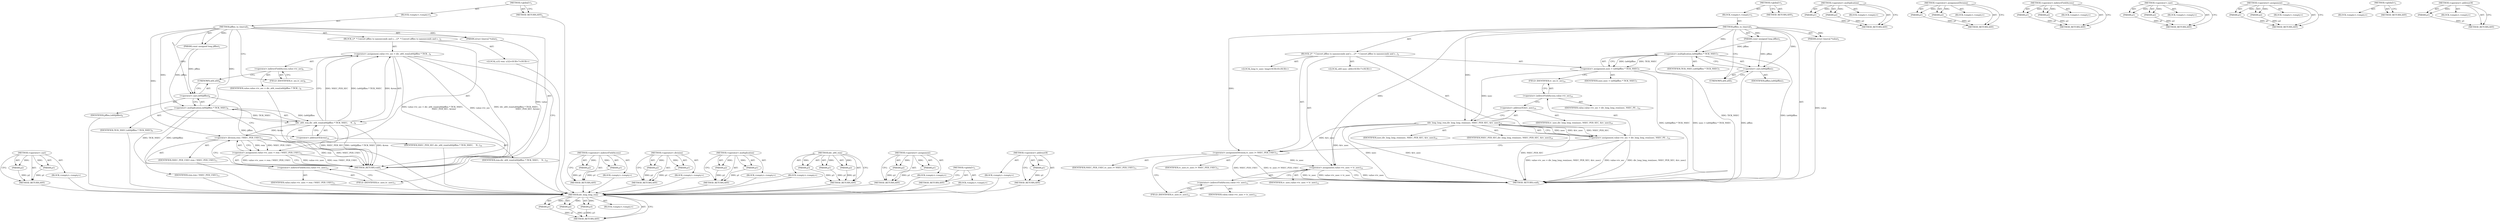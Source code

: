 digraph "&lt;operator&gt;.addressOf" {
vulnerable_81 [label=<(METHOD,div_long_long_rem)>];
vulnerable_82 [label=<(PARAM,p1)>];
vulnerable_83 [label=<(PARAM,p2)>];
vulnerable_84 [label=<(PARAM,p3)>];
vulnerable_85 [label=<(BLOCK,&lt;empty&gt;,&lt;empty&gt;)>];
vulnerable_86 [label=<(METHOD_RETURN,ANY)>];
vulnerable_6 [label=<(METHOD,&lt;global&gt;)<SUB>1</SUB>>];
vulnerable_7 [label=<(BLOCK,&lt;empty&gt;,&lt;empty&gt;)<SUB>1</SUB>>];
vulnerable_8 [label=<(METHOD,jiffies_to_timeval)<SUB>1</SUB>>];
vulnerable_9 [label=<(PARAM,const unsigned long jiffies)<SUB>1</SUB>>];
vulnerable_10 [label=<(PARAM,struct timeval *value)<SUB>1</SUB>>];
vulnerable_11 [label=<(BLOCK,{
	/*
 	 * Convert jiffies to nanoseconds and s...,{
	/*
 	 * Convert jiffies to nanoseconds and s...)<SUB>2</SUB>>];
vulnerable_12 [label="<(LOCAL,u64 nsec: u64)<SUB>7</SUB>>"];
vulnerable_13 [label=<(&lt;operator&gt;.assignment,nsec = (u64)jiffies * TICK_NSEC)<SUB>7</SUB>>];
vulnerable_14 [label=<(IDENTIFIER,nsec,nsec = (u64)jiffies * TICK_NSEC)<SUB>7</SUB>>];
vulnerable_15 [label=<(&lt;operator&gt;.multiplication,(u64)jiffies * TICK_NSEC)<SUB>7</SUB>>];
vulnerable_16 [label=<(&lt;operator&gt;.cast,(u64)jiffies)<SUB>7</SUB>>];
vulnerable_17 [label=<(UNKNOWN,u64,u64)<SUB>7</SUB>>];
vulnerable_18 [label=<(IDENTIFIER,jiffies,(u64)jiffies)<SUB>7</SUB>>];
vulnerable_19 [label=<(IDENTIFIER,TICK_NSEC,(u64)jiffies * TICK_NSEC)<SUB>7</SUB>>];
vulnerable_20 [label="<(LOCAL,long tv_usec: long)<SUB>8</SUB>>"];
vulnerable_21 [label=<(&lt;operator&gt;.assignment,value-&gt;tv_sec = div_long_long_rem(nsec, NSEC_PE...)<SUB>10</SUB>>];
vulnerable_22 [label=<(&lt;operator&gt;.indirectFieldAccess,value-&gt;tv_sec)<SUB>10</SUB>>];
vulnerable_23 [label=<(IDENTIFIER,value,value-&gt;tv_sec = div_long_long_rem(nsec, NSEC_PE...)<SUB>10</SUB>>];
vulnerable_24 [label=<(FIELD_IDENTIFIER,tv_sec,tv_sec)<SUB>10</SUB>>];
vulnerable_25 [label=<(div_long_long_rem,div_long_long_rem(nsec, NSEC_PER_SEC, &amp;tv_usec))<SUB>10</SUB>>];
vulnerable_26 [label=<(IDENTIFIER,nsec,div_long_long_rem(nsec, NSEC_PER_SEC, &amp;tv_usec))<SUB>10</SUB>>];
vulnerable_27 [label=<(IDENTIFIER,NSEC_PER_SEC,div_long_long_rem(nsec, NSEC_PER_SEC, &amp;tv_usec))<SUB>10</SUB>>];
vulnerable_28 [label=<(&lt;operator&gt;.addressOf,&amp;tv_usec)<SUB>10</SUB>>];
vulnerable_29 [label=<(IDENTIFIER,tv_usec,div_long_long_rem(nsec, NSEC_PER_SEC, &amp;tv_usec))<SUB>10</SUB>>];
vulnerable_30 [label=<(&lt;operator&gt;.assignmentDivision,tv_usec /= NSEC_PER_USEC)<SUB>11</SUB>>];
vulnerable_31 [label=<(IDENTIFIER,tv_usec,tv_usec /= NSEC_PER_USEC)<SUB>11</SUB>>];
vulnerable_32 [label=<(IDENTIFIER,NSEC_PER_USEC,tv_usec /= NSEC_PER_USEC)<SUB>11</SUB>>];
vulnerable_33 [label=<(&lt;operator&gt;.assignment,value-&gt;tv_usec = tv_usec)<SUB>12</SUB>>];
vulnerable_34 [label=<(&lt;operator&gt;.indirectFieldAccess,value-&gt;tv_usec)<SUB>12</SUB>>];
vulnerable_35 [label=<(IDENTIFIER,value,value-&gt;tv_usec = tv_usec)<SUB>12</SUB>>];
vulnerable_36 [label=<(FIELD_IDENTIFIER,tv_usec,tv_usec)<SUB>12</SUB>>];
vulnerable_37 [label=<(IDENTIFIER,tv_usec,value-&gt;tv_usec = tv_usec)<SUB>12</SUB>>];
vulnerable_38 [label=<(METHOD_RETURN,void)<SUB>1</SUB>>];
vulnerable_40 [label=<(METHOD_RETURN,ANY)<SUB>1</SUB>>];
vulnerable_66 [label=<(METHOD,&lt;operator&gt;.multiplication)>];
vulnerable_67 [label=<(PARAM,p1)>];
vulnerable_68 [label=<(PARAM,p2)>];
vulnerable_69 [label=<(BLOCK,&lt;empty&gt;,&lt;empty&gt;)>];
vulnerable_70 [label=<(METHOD_RETURN,ANY)>];
vulnerable_91 [label=<(METHOD,&lt;operator&gt;.assignmentDivision)>];
vulnerable_92 [label=<(PARAM,p1)>];
vulnerable_93 [label=<(PARAM,p2)>];
vulnerable_94 [label=<(BLOCK,&lt;empty&gt;,&lt;empty&gt;)>];
vulnerable_95 [label=<(METHOD_RETURN,ANY)>];
vulnerable_76 [label=<(METHOD,&lt;operator&gt;.indirectFieldAccess)>];
vulnerable_77 [label=<(PARAM,p1)>];
vulnerable_78 [label=<(PARAM,p2)>];
vulnerable_79 [label=<(BLOCK,&lt;empty&gt;,&lt;empty&gt;)>];
vulnerable_80 [label=<(METHOD_RETURN,ANY)>];
vulnerable_71 [label=<(METHOD,&lt;operator&gt;.cast)>];
vulnerable_72 [label=<(PARAM,p1)>];
vulnerable_73 [label=<(PARAM,p2)>];
vulnerable_74 [label=<(BLOCK,&lt;empty&gt;,&lt;empty&gt;)>];
vulnerable_75 [label=<(METHOD_RETURN,ANY)>];
vulnerable_61 [label=<(METHOD,&lt;operator&gt;.assignment)>];
vulnerable_62 [label=<(PARAM,p1)>];
vulnerable_63 [label=<(PARAM,p2)>];
vulnerable_64 [label=<(BLOCK,&lt;empty&gt;,&lt;empty&gt;)>];
vulnerable_65 [label=<(METHOD_RETURN,ANY)>];
vulnerable_55 [label=<(METHOD,&lt;global&gt;)<SUB>1</SUB>>];
vulnerable_56 [label=<(BLOCK,&lt;empty&gt;,&lt;empty&gt;)>];
vulnerable_57 [label=<(METHOD_RETURN,ANY)>];
vulnerable_87 [label=<(METHOD,&lt;operator&gt;.addressOf)>];
vulnerable_88 [label=<(PARAM,p1)>];
vulnerable_89 [label=<(BLOCK,&lt;empty&gt;,&lt;empty&gt;)>];
vulnerable_90 [label=<(METHOD_RETURN,ANY)>];
fixed_75 [label=<(METHOD,&lt;operator&gt;.cast)>];
fixed_76 [label=<(PARAM,p1)>];
fixed_77 [label=<(PARAM,p2)>];
fixed_78 [label=<(BLOCK,&lt;empty&gt;,&lt;empty&gt;)>];
fixed_79 [label=<(METHOD_RETURN,ANY)>];
fixed_6 [label=<(METHOD,&lt;global&gt;)<SUB>1</SUB>>];
fixed_7 [label=<(BLOCK,&lt;empty&gt;,&lt;empty&gt;)<SUB>1</SUB>>];
fixed_8 [label=<(METHOD,jiffies_to_timeval)<SUB>1</SUB>>];
fixed_9 [label=<(PARAM,const unsigned long jiffies)<SUB>1</SUB>>];
fixed_10 [label=<(PARAM,struct timeval *value)<SUB>1</SUB>>];
fixed_11 [label=<(BLOCK,{
	/*
 	 * Convert jiffies to nanoseconds and s...,{
	/*
 	 * Convert jiffies to nanoseconds and s...)<SUB>2</SUB>>];
fixed_12 [label="<(LOCAL,u32 rem: u32)<SUB>7</SUB>>"];
fixed_13 [label=<(&lt;operator&gt;.assignment,value-&gt;tv_sec = div_u64_rem((u64)jiffies * TICK...)<SUB>9</SUB>>];
fixed_14 [label=<(&lt;operator&gt;.indirectFieldAccess,value-&gt;tv_sec)<SUB>9</SUB>>];
fixed_15 [label=<(IDENTIFIER,value,value-&gt;tv_sec = div_u64_rem((u64)jiffies * TICK...)<SUB>9</SUB>>];
fixed_16 [label=<(FIELD_IDENTIFIER,tv_sec,tv_sec)<SUB>9</SUB>>];
fixed_17 [label=<(div_u64_rem,div_u64_rem((u64)jiffies * TICK_NSEC,
				    N...)<SUB>9</SUB>>];
fixed_18 [label=<(&lt;operator&gt;.multiplication,(u64)jiffies * TICK_NSEC)<SUB>9</SUB>>];
fixed_19 [label=<(&lt;operator&gt;.cast,(u64)jiffies)<SUB>9</SUB>>];
fixed_20 [label=<(UNKNOWN,u64,u64)<SUB>9</SUB>>];
fixed_21 [label=<(IDENTIFIER,jiffies,(u64)jiffies)<SUB>9</SUB>>];
fixed_22 [label=<(IDENTIFIER,TICK_NSEC,(u64)jiffies * TICK_NSEC)<SUB>9</SUB>>];
fixed_23 [label=<(IDENTIFIER,NSEC_PER_SEC,div_u64_rem((u64)jiffies * TICK_NSEC,
				    N...)<SUB>10</SUB>>];
fixed_24 [label=<(&lt;operator&gt;.addressOf,&amp;rem)<SUB>10</SUB>>];
fixed_25 [label=<(IDENTIFIER,rem,div_u64_rem((u64)jiffies * TICK_NSEC,
				    N...)<SUB>10</SUB>>];
fixed_26 [label=<(&lt;operator&gt;.assignment,value-&gt;tv_usec = rem / NSEC_PER_USEC)<SUB>11</SUB>>];
fixed_27 [label=<(&lt;operator&gt;.indirectFieldAccess,value-&gt;tv_usec)<SUB>11</SUB>>];
fixed_28 [label=<(IDENTIFIER,value,value-&gt;tv_usec = rem / NSEC_PER_USEC)<SUB>11</SUB>>];
fixed_29 [label=<(FIELD_IDENTIFIER,tv_usec,tv_usec)<SUB>11</SUB>>];
fixed_30 [label=<(&lt;operator&gt;.division,rem / NSEC_PER_USEC)<SUB>11</SUB>>];
fixed_31 [label=<(IDENTIFIER,rem,rem / NSEC_PER_USEC)<SUB>11</SUB>>];
fixed_32 [label=<(IDENTIFIER,NSEC_PER_USEC,rem / NSEC_PER_USEC)<SUB>11</SUB>>];
fixed_33 [label=<(METHOD_RETURN,void)<SUB>1</SUB>>];
fixed_35 [label=<(METHOD_RETURN,ANY)<SUB>1</SUB>>];
fixed_59 [label=<(METHOD,&lt;operator&gt;.indirectFieldAccess)>];
fixed_60 [label=<(PARAM,p1)>];
fixed_61 [label=<(PARAM,p2)>];
fixed_62 [label=<(BLOCK,&lt;empty&gt;,&lt;empty&gt;)>];
fixed_63 [label=<(METHOD_RETURN,ANY)>];
fixed_84 [label=<(METHOD,&lt;operator&gt;.division)>];
fixed_85 [label=<(PARAM,p1)>];
fixed_86 [label=<(PARAM,p2)>];
fixed_87 [label=<(BLOCK,&lt;empty&gt;,&lt;empty&gt;)>];
fixed_88 [label=<(METHOD_RETURN,ANY)>];
fixed_70 [label=<(METHOD,&lt;operator&gt;.multiplication)>];
fixed_71 [label=<(PARAM,p1)>];
fixed_72 [label=<(PARAM,p2)>];
fixed_73 [label=<(BLOCK,&lt;empty&gt;,&lt;empty&gt;)>];
fixed_74 [label=<(METHOD_RETURN,ANY)>];
fixed_64 [label=<(METHOD,div_u64_rem)>];
fixed_65 [label=<(PARAM,p1)>];
fixed_66 [label=<(PARAM,p2)>];
fixed_67 [label=<(PARAM,p3)>];
fixed_68 [label=<(BLOCK,&lt;empty&gt;,&lt;empty&gt;)>];
fixed_69 [label=<(METHOD_RETURN,ANY)>];
fixed_54 [label=<(METHOD,&lt;operator&gt;.assignment)>];
fixed_55 [label=<(PARAM,p1)>];
fixed_56 [label=<(PARAM,p2)>];
fixed_57 [label=<(BLOCK,&lt;empty&gt;,&lt;empty&gt;)>];
fixed_58 [label=<(METHOD_RETURN,ANY)>];
fixed_48 [label=<(METHOD,&lt;global&gt;)<SUB>1</SUB>>];
fixed_49 [label=<(BLOCK,&lt;empty&gt;,&lt;empty&gt;)>];
fixed_50 [label=<(METHOD_RETURN,ANY)>];
fixed_80 [label=<(METHOD,&lt;operator&gt;.addressOf)>];
fixed_81 [label=<(PARAM,p1)>];
fixed_82 [label=<(BLOCK,&lt;empty&gt;,&lt;empty&gt;)>];
fixed_83 [label=<(METHOD_RETURN,ANY)>];
vulnerable_81 -> vulnerable_82  [key=0, label="AST: "];
vulnerable_81 -> vulnerable_82  [key=1, label="DDG: "];
vulnerable_81 -> vulnerable_85  [key=0, label="AST: "];
vulnerable_81 -> vulnerable_83  [key=0, label="AST: "];
vulnerable_81 -> vulnerable_83  [key=1, label="DDG: "];
vulnerable_81 -> vulnerable_86  [key=0, label="AST: "];
vulnerable_81 -> vulnerable_86  [key=1, label="CFG: "];
vulnerable_81 -> vulnerable_84  [key=0, label="AST: "];
vulnerable_81 -> vulnerable_84  [key=1, label="DDG: "];
vulnerable_82 -> vulnerable_86  [key=0, label="DDG: p1"];
vulnerable_83 -> vulnerable_86  [key=0, label="DDG: p2"];
vulnerable_84 -> vulnerable_86  [key=0, label="DDG: p3"];
vulnerable_6 -> vulnerable_7  [key=0, label="AST: "];
vulnerable_6 -> vulnerable_40  [key=0, label="AST: "];
vulnerable_6 -> vulnerable_40  [key=1, label="CFG: "];
vulnerable_7 -> vulnerable_8  [key=0, label="AST: "];
vulnerable_8 -> vulnerable_9  [key=0, label="AST: "];
vulnerable_8 -> vulnerable_9  [key=1, label="DDG: "];
vulnerable_8 -> vulnerable_10  [key=0, label="AST: "];
vulnerable_8 -> vulnerable_10  [key=1, label="DDG: "];
vulnerable_8 -> vulnerable_11  [key=0, label="AST: "];
vulnerable_8 -> vulnerable_38  [key=0, label="AST: "];
vulnerable_8 -> vulnerable_17  [key=0, label="CFG: "];
vulnerable_8 -> vulnerable_30  [key=0, label="DDG: "];
vulnerable_8 -> vulnerable_33  [key=0, label="DDG: "];
vulnerable_8 -> vulnerable_15  [key=0, label="DDG: "];
vulnerable_8 -> vulnerable_25  [key=0, label="DDG: "];
vulnerable_8 -> vulnerable_16  [key=0, label="DDG: "];
vulnerable_9 -> vulnerable_15  [key=0, label="DDG: jiffies"];
vulnerable_9 -> vulnerable_16  [key=0, label="DDG: jiffies"];
vulnerable_10 -> vulnerable_38  [key=0, label="DDG: value"];
vulnerable_11 -> vulnerable_12  [key=0, label="AST: "];
vulnerable_11 -> vulnerable_13  [key=0, label="AST: "];
vulnerable_11 -> vulnerable_20  [key=0, label="AST: "];
vulnerable_11 -> vulnerable_21  [key=0, label="AST: "];
vulnerable_11 -> vulnerable_30  [key=0, label="AST: "];
vulnerable_11 -> vulnerable_33  [key=0, label="AST: "];
vulnerable_13 -> vulnerable_14  [key=0, label="AST: "];
vulnerable_13 -> vulnerable_15  [key=0, label="AST: "];
vulnerable_13 -> vulnerable_24  [key=0, label="CFG: "];
vulnerable_13 -> vulnerable_38  [key=0, label="DDG: (u64)jiffies * TICK_NSEC"];
vulnerable_13 -> vulnerable_38  [key=1, label="DDG: nsec = (u64)jiffies * TICK_NSEC"];
vulnerable_13 -> vulnerable_25  [key=0, label="DDG: nsec"];
vulnerable_15 -> vulnerable_16  [key=0, label="AST: "];
vulnerable_15 -> vulnerable_19  [key=0, label="AST: "];
vulnerable_15 -> vulnerable_13  [key=0, label="CFG: "];
vulnerable_15 -> vulnerable_13  [key=1, label="DDG: (u64)jiffies"];
vulnerable_15 -> vulnerable_13  [key=2, label="DDG: TICK_NSEC"];
vulnerable_15 -> vulnerable_38  [key=0, label="DDG: (u64)jiffies"];
vulnerable_15 -> vulnerable_38  [key=1, label="DDG: TICK_NSEC"];
vulnerable_16 -> vulnerable_17  [key=0, label="AST: "];
vulnerable_16 -> vulnerable_18  [key=0, label="AST: "];
vulnerable_16 -> vulnerable_15  [key=0, label="CFG: "];
vulnerable_16 -> vulnerable_38  [key=0, label="DDG: jiffies"];
vulnerable_17 -> vulnerable_16  [key=0, label="CFG: "];
vulnerable_21 -> vulnerable_22  [key=0, label="AST: "];
vulnerable_21 -> vulnerable_25  [key=0, label="AST: "];
vulnerable_21 -> vulnerable_30  [key=0, label="CFG: "];
vulnerable_21 -> vulnerable_38  [key=0, label="DDG: value-&gt;tv_sec"];
vulnerable_21 -> vulnerable_38  [key=1, label="DDG: div_long_long_rem(nsec, NSEC_PER_SEC, &amp;tv_usec)"];
vulnerable_21 -> vulnerable_38  [key=2, label="DDG: value-&gt;tv_sec = div_long_long_rem(nsec, NSEC_PER_SEC, &amp;tv_usec)"];
vulnerable_22 -> vulnerable_23  [key=0, label="AST: "];
vulnerable_22 -> vulnerable_24  [key=0, label="AST: "];
vulnerable_22 -> vulnerable_28  [key=0, label="CFG: "];
vulnerable_24 -> vulnerable_22  [key=0, label="CFG: "];
vulnerable_25 -> vulnerable_26  [key=0, label="AST: "];
vulnerable_25 -> vulnerable_27  [key=0, label="AST: "];
vulnerable_25 -> vulnerable_28  [key=0, label="AST: "];
vulnerable_25 -> vulnerable_21  [key=0, label="CFG: "];
vulnerable_25 -> vulnerable_21  [key=1, label="DDG: nsec"];
vulnerable_25 -> vulnerable_21  [key=2, label="DDG: NSEC_PER_SEC"];
vulnerable_25 -> vulnerable_21  [key=3, label="DDG: &amp;tv_usec"];
vulnerable_25 -> vulnerable_38  [key=0, label="DDG: nsec"];
vulnerable_25 -> vulnerable_38  [key=1, label="DDG: &amp;tv_usec"];
vulnerable_25 -> vulnerable_38  [key=2, label="DDG: NSEC_PER_SEC"];
vulnerable_25 -> vulnerable_33  [key=0, label="DDG: &amp;tv_usec"];
vulnerable_25 -> vulnerable_30  [key=0, label="DDG: &amp;tv_usec"];
vulnerable_28 -> vulnerable_29  [key=0, label="AST: "];
vulnerable_28 -> vulnerable_25  [key=0, label="CFG: "];
vulnerable_30 -> vulnerable_31  [key=0, label="AST: "];
vulnerable_30 -> vulnerable_32  [key=0, label="AST: "];
vulnerable_30 -> vulnerable_36  [key=0, label="CFG: "];
vulnerable_30 -> vulnerable_38  [key=0, label="DDG: tv_usec /= NSEC_PER_USEC"];
vulnerable_30 -> vulnerable_38  [key=1, label="DDG: NSEC_PER_USEC"];
vulnerable_30 -> vulnerable_33  [key=0, label="DDG: tv_usec"];
vulnerable_33 -> vulnerable_34  [key=0, label="AST: "];
vulnerable_33 -> vulnerable_37  [key=0, label="AST: "];
vulnerable_33 -> vulnerable_38  [key=0, label="CFG: "];
vulnerable_33 -> vulnerable_38  [key=1, label="DDG: value-&gt;tv_usec"];
vulnerable_33 -> vulnerable_38  [key=2, label="DDG: tv_usec"];
vulnerable_33 -> vulnerable_38  [key=3, label="DDG: value-&gt;tv_usec = tv_usec"];
vulnerable_34 -> vulnerable_35  [key=0, label="AST: "];
vulnerable_34 -> vulnerable_36  [key=0, label="AST: "];
vulnerable_34 -> vulnerable_33  [key=0, label="CFG: "];
vulnerable_36 -> vulnerable_34  [key=0, label="CFG: "];
vulnerable_66 -> vulnerable_67  [key=0, label="AST: "];
vulnerable_66 -> vulnerable_67  [key=1, label="DDG: "];
vulnerable_66 -> vulnerable_69  [key=0, label="AST: "];
vulnerable_66 -> vulnerable_68  [key=0, label="AST: "];
vulnerable_66 -> vulnerable_68  [key=1, label="DDG: "];
vulnerable_66 -> vulnerable_70  [key=0, label="AST: "];
vulnerable_66 -> vulnerable_70  [key=1, label="CFG: "];
vulnerable_67 -> vulnerable_70  [key=0, label="DDG: p1"];
vulnerable_68 -> vulnerable_70  [key=0, label="DDG: p2"];
vulnerable_91 -> vulnerable_92  [key=0, label="AST: "];
vulnerable_91 -> vulnerable_92  [key=1, label="DDG: "];
vulnerable_91 -> vulnerable_94  [key=0, label="AST: "];
vulnerable_91 -> vulnerable_93  [key=0, label="AST: "];
vulnerable_91 -> vulnerable_93  [key=1, label="DDG: "];
vulnerable_91 -> vulnerable_95  [key=0, label="AST: "];
vulnerable_91 -> vulnerable_95  [key=1, label="CFG: "];
vulnerable_92 -> vulnerable_95  [key=0, label="DDG: p1"];
vulnerable_93 -> vulnerable_95  [key=0, label="DDG: p2"];
vulnerable_76 -> vulnerable_77  [key=0, label="AST: "];
vulnerable_76 -> vulnerable_77  [key=1, label="DDG: "];
vulnerable_76 -> vulnerable_79  [key=0, label="AST: "];
vulnerable_76 -> vulnerable_78  [key=0, label="AST: "];
vulnerable_76 -> vulnerable_78  [key=1, label="DDG: "];
vulnerable_76 -> vulnerable_80  [key=0, label="AST: "];
vulnerable_76 -> vulnerable_80  [key=1, label="CFG: "];
vulnerable_77 -> vulnerable_80  [key=0, label="DDG: p1"];
vulnerable_78 -> vulnerable_80  [key=0, label="DDG: p2"];
vulnerable_71 -> vulnerable_72  [key=0, label="AST: "];
vulnerable_71 -> vulnerable_72  [key=1, label="DDG: "];
vulnerable_71 -> vulnerable_74  [key=0, label="AST: "];
vulnerable_71 -> vulnerable_73  [key=0, label="AST: "];
vulnerable_71 -> vulnerable_73  [key=1, label="DDG: "];
vulnerable_71 -> vulnerable_75  [key=0, label="AST: "];
vulnerable_71 -> vulnerable_75  [key=1, label="CFG: "];
vulnerable_72 -> vulnerable_75  [key=0, label="DDG: p1"];
vulnerable_73 -> vulnerable_75  [key=0, label="DDG: p2"];
vulnerable_61 -> vulnerable_62  [key=0, label="AST: "];
vulnerable_61 -> vulnerable_62  [key=1, label="DDG: "];
vulnerable_61 -> vulnerable_64  [key=0, label="AST: "];
vulnerable_61 -> vulnerable_63  [key=0, label="AST: "];
vulnerable_61 -> vulnerable_63  [key=1, label="DDG: "];
vulnerable_61 -> vulnerable_65  [key=0, label="AST: "];
vulnerable_61 -> vulnerable_65  [key=1, label="CFG: "];
vulnerable_62 -> vulnerable_65  [key=0, label="DDG: p1"];
vulnerable_63 -> vulnerable_65  [key=0, label="DDG: p2"];
vulnerable_55 -> vulnerable_56  [key=0, label="AST: "];
vulnerable_55 -> vulnerable_57  [key=0, label="AST: "];
vulnerable_55 -> vulnerable_57  [key=1, label="CFG: "];
vulnerable_87 -> vulnerable_88  [key=0, label="AST: "];
vulnerable_87 -> vulnerable_88  [key=1, label="DDG: "];
vulnerable_87 -> vulnerable_89  [key=0, label="AST: "];
vulnerable_87 -> vulnerable_90  [key=0, label="AST: "];
vulnerable_87 -> vulnerable_90  [key=1, label="CFG: "];
vulnerable_88 -> vulnerable_90  [key=0, label="DDG: p1"];
fixed_75 -> fixed_76  [key=0, label="AST: "];
fixed_75 -> fixed_76  [key=1, label="DDG: "];
fixed_75 -> fixed_78  [key=0, label="AST: "];
fixed_75 -> fixed_77  [key=0, label="AST: "];
fixed_75 -> fixed_77  [key=1, label="DDG: "];
fixed_75 -> fixed_79  [key=0, label="AST: "];
fixed_75 -> fixed_79  [key=1, label="CFG: "];
fixed_76 -> fixed_79  [key=0, label="DDG: p1"];
fixed_77 -> fixed_79  [key=0, label="DDG: p2"];
fixed_78 -> vulnerable_81  [key=0];
fixed_79 -> vulnerable_81  [key=0];
fixed_6 -> fixed_7  [key=0, label="AST: "];
fixed_6 -> fixed_35  [key=0, label="AST: "];
fixed_6 -> fixed_35  [key=1, label="CFG: "];
fixed_7 -> fixed_8  [key=0, label="AST: "];
fixed_8 -> fixed_9  [key=0, label="AST: "];
fixed_8 -> fixed_9  [key=1, label="DDG: "];
fixed_8 -> fixed_10  [key=0, label="AST: "];
fixed_8 -> fixed_10  [key=1, label="DDG: "];
fixed_8 -> fixed_11  [key=0, label="AST: "];
fixed_8 -> fixed_33  [key=0, label="AST: "];
fixed_8 -> fixed_16  [key=0, label="CFG: "];
fixed_8 -> fixed_17  [key=0, label="DDG: "];
fixed_8 -> fixed_30  [key=0, label="DDG: "];
fixed_8 -> fixed_18  [key=0, label="DDG: "];
fixed_8 -> fixed_19  [key=0, label="DDG: "];
fixed_9 -> fixed_18  [key=0, label="DDG: jiffies"];
fixed_9 -> fixed_19  [key=0, label="DDG: jiffies"];
fixed_10 -> fixed_33  [key=0, label="DDG: value"];
fixed_11 -> fixed_12  [key=0, label="AST: "];
fixed_11 -> fixed_13  [key=0, label="AST: "];
fixed_11 -> fixed_26  [key=0, label="AST: "];
fixed_12 -> vulnerable_81  [key=0];
fixed_13 -> fixed_14  [key=0, label="AST: "];
fixed_13 -> fixed_17  [key=0, label="AST: "];
fixed_13 -> fixed_29  [key=0, label="CFG: "];
fixed_13 -> fixed_33  [key=0, label="DDG: value-&gt;tv_sec"];
fixed_13 -> fixed_33  [key=1, label="DDG: div_u64_rem((u64)jiffies * TICK_NSEC,
				    NSEC_PER_SEC, &amp;rem)"];
fixed_13 -> fixed_33  [key=2, label="DDG: value-&gt;tv_sec = div_u64_rem((u64)jiffies * TICK_NSEC,
				    NSEC_PER_SEC, &amp;rem)"];
fixed_14 -> fixed_15  [key=0, label="AST: "];
fixed_14 -> fixed_16  [key=0, label="AST: "];
fixed_14 -> fixed_20  [key=0, label="CFG: "];
fixed_15 -> vulnerable_81  [key=0];
fixed_16 -> fixed_14  [key=0, label="CFG: "];
fixed_17 -> fixed_18  [key=0, label="AST: "];
fixed_17 -> fixed_23  [key=0, label="AST: "];
fixed_17 -> fixed_24  [key=0, label="AST: "];
fixed_17 -> fixed_13  [key=0, label="CFG: "];
fixed_17 -> fixed_13  [key=1, label="DDG: (u64)jiffies * TICK_NSEC"];
fixed_17 -> fixed_13  [key=2, label="DDG: NSEC_PER_SEC"];
fixed_17 -> fixed_13  [key=3, label="DDG: &amp;rem"];
fixed_17 -> fixed_33  [key=0, label="DDG: (u64)jiffies * TICK_NSEC"];
fixed_17 -> fixed_33  [key=1, label="DDG: &amp;rem"];
fixed_17 -> fixed_33  [key=2, label="DDG: NSEC_PER_SEC"];
fixed_17 -> fixed_30  [key=0, label="DDG: &amp;rem"];
fixed_18 -> fixed_19  [key=0, label="AST: "];
fixed_18 -> fixed_22  [key=0, label="AST: "];
fixed_18 -> fixed_24  [key=0, label="CFG: "];
fixed_18 -> fixed_33  [key=0, label="DDG: (u64)jiffies"];
fixed_18 -> fixed_33  [key=1, label="DDG: TICK_NSEC"];
fixed_18 -> fixed_17  [key=0, label="DDG: (u64)jiffies"];
fixed_18 -> fixed_17  [key=1, label="DDG: TICK_NSEC"];
fixed_19 -> fixed_20  [key=0, label="AST: "];
fixed_19 -> fixed_21  [key=0, label="AST: "];
fixed_19 -> fixed_18  [key=0, label="CFG: "];
fixed_19 -> fixed_33  [key=0, label="DDG: jiffies"];
fixed_20 -> fixed_19  [key=0, label="CFG: "];
fixed_21 -> vulnerable_81  [key=0];
fixed_22 -> vulnerable_81  [key=0];
fixed_23 -> vulnerable_81  [key=0];
fixed_24 -> fixed_25  [key=0, label="AST: "];
fixed_24 -> fixed_17  [key=0, label="CFG: "];
fixed_25 -> vulnerable_81  [key=0];
fixed_26 -> fixed_27  [key=0, label="AST: "];
fixed_26 -> fixed_30  [key=0, label="AST: "];
fixed_26 -> fixed_33  [key=0, label="CFG: "];
fixed_26 -> fixed_33  [key=1, label="DDG: value-&gt;tv_usec"];
fixed_26 -> fixed_33  [key=2, label="DDG: rem / NSEC_PER_USEC"];
fixed_26 -> fixed_33  [key=3, label="DDG: value-&gt;tv_usec = rem / NSEC_PER_USEC"];
fixed_27 -> fixed_28  [key=0, label="AST: "];
fixed_27 -> fixed_29  [key=0, label="AST: "];
fixed_27 -> fixed_30  [key=0, label="CFG: "];
fixed_28 -> vulnerable_81  [key=0];
fixed_29 -> fixed_27  [key=0, label="CFG: "];
fixed_30 -> fixed_31  [key=0, label="AST: "];
fixed_30 -> fixed_32  [key=0, label="AST: "];
fixed_30 -> fixed_26  [key=0, label="CFG: "];
fixed_30 -> fixed_26  [key=1, label="DDG: rem"];
fixed_30 -> fixed_26  [key=2, label="DDG: NSEC_PER_USEC"];
fixed_30 -> fixed_33  [key=0, label="DDG: rem"];
fixed_30 -> fixed_33  [key=1, label="DDG: NSEC_PER_USEC"];
fixed_31 -> vulnerable_81  [key=0];
fixed_32 -> vulnerable_81  [key=0];
fixed_33 -> vulnerable_81  [key=0];
fixed_35 -> vulnerable_81  [key=0];
fixed_59 -> fixed_60  [key=0, label="AST: "];
fixed_59 -> fixed_60  [key=1, label="DDG: "];
fixed_59 -> fixed_62  [key=0, label="AST: "];
fixed_59 -> fixed_61  [key=0, label="AST: "];
fixed_59 -> fixed_61  [key=1, label="DDG: "];
fixed_59 -> fixed_63  [key=0, label="AST: "];
fixed_59 -> fixed_63  [key=1, label="CFG: "];
fixed_60 -> fixed_63  [key=0, label="DDG: p1"];
fixed_61 -> fixed_63  [key=0, label="DDG: p2"];
fixed_62 -> vulnerable_81  [key=0];
fixed_63 -> vulnerable_81  [key=0];
fixed_84 -> fixed_85  [key=0, label="AST: "];
fixed_84 -> fixed_85  [key=1, label="DDG: "];
fixed_84 -> fixed_87  [key=0, label="AST: "];
fixed_84 -> fixed_86  [key=0, label="AST: "];
fixed_84 -> fixed_86  [key=1, label="DDG: "];
fixed_84 -> fixed_88  [key=0, label="AST: "];
fixed_84 -> fixed_88  [key=1, label="CFG: "];
fixed_85 -> fixed_88  [key=0, label="DDG: p1"];
fixed_86 -> fixed_88  [key=0, label="DDG: p2"];
fixed_87 -> vulnerable_81  [key=0];
fixed_88 -> vulnerable_81  [key=0];
fixed_70 -> fixed_71  [key=0, label="AST: "];
fixed_70 -> fixed_71  [key=1, label="DDG: "];
fixed_70 -> fixed_73  [key=0, label="AST: "];
fixed_70 -> fixed_72  [key=0, label="AST: "];
fixed_70 -> fixed_72  [key=1, label="DDG: "];
fixed_70 -> fixed_74  [key=0, label="AST: "];
fixed_70 -> fixed_74  [key=1, label="CFG: "];
fixed_71 -> fixed_74  [key=0, label="DDG: p1"];
fixed_72 -> fixed_74  [key=0, label="DDG: p2"];
fixed_73 -> vulnerable_81  [key=0];
fixed_74 -> vulnerable_81  [key=0];
fixed_64 -> fixed_65  [key=0, label="AST: "];
fixed_64 -> fixed_65  [key=1, label="DDG: "];
fixed_64 -> fixed_68  [key=0, label="AST: "];
fixed_64 -> fixed_66  [key=0, label="AST: "];
fixed_64 -> fixed_66  [key=1, label="DDG: "];
fixed_64 -> fixed_69  [key=0, label="AST: "];
fixed_64 -> fixed_69  [key=1, label="CFG: "];
fixed_64 -> fixed_67  [key=0, label="AST: "];
fixed_64 -> fixed_67  [key=1, label="DDG: "];
fixed_65 -> fixed_69  [key=0, label="DDG: p1"];
fixed_66 -> fixed_69  [key=0, label="DDG: p2"];
fixed_67 -> fixed_69  [key=0, label="DDG: p3"];
fixed_68 -> vulnerable_81  [key=0];
fixed_69 -> vulnerable_81  [key=0];
fixed_54 -> fixed_55  [key=0, label="AST: "];
fixed_54 -> fixed_55  [key=1, label="DDG: "];
fixed_54 -> fixed_57  [key=0, label="AST: "];
fixed_54 -> fixed_56  [key=0, label="AST: "];
fixed_54 -> fixed_56  [key=1, label="DDG: "];
fixed_54 -> fixed_58  [key=0, label="AST: "];
fixed_54 -> fixed_58  [key=1, label="CFG: "];
fixed_55 -> fixed_58  [key=0, label="DDG: p1"];
fixed_56 -> fixed_58  [key=0, label="DDG: p2"];
fixed_57 -> vulnerable_81  [key=0];
fixed_58 -> vulnerable_81  [key=0];
fixed_48 -> fixed_49  [key=0, label="AST: "];
fixed_48 -> fixed_50  [key=0, label="AST: "];
fixed_48 -> fixed_50  [key=1, label="CFG: "];
fixed_49 -> vulnerable_81  [key=0];
fixed_50 -> vulnerable_81  [key=0];
fixed_80 -> fixed_81  [key=0, label="AST: "];
fixed_80 -> fixed_81  [key=1, label="DDG: "];
fixed_80 -> fixed_82  [key=0, label="AST: "];
fixed_80 -> fixed_83  [key=0, label="AST: "];
fixed_80 -> fixed_83  [key=1, label="CFG: "];
fixed_81 -> fixed_83  [key=0, label="DDG: p1"];
fixed_82 -> vulnerable_81  [key=0];
fixed_83 -> vulnerable_81  [key=0];
}

